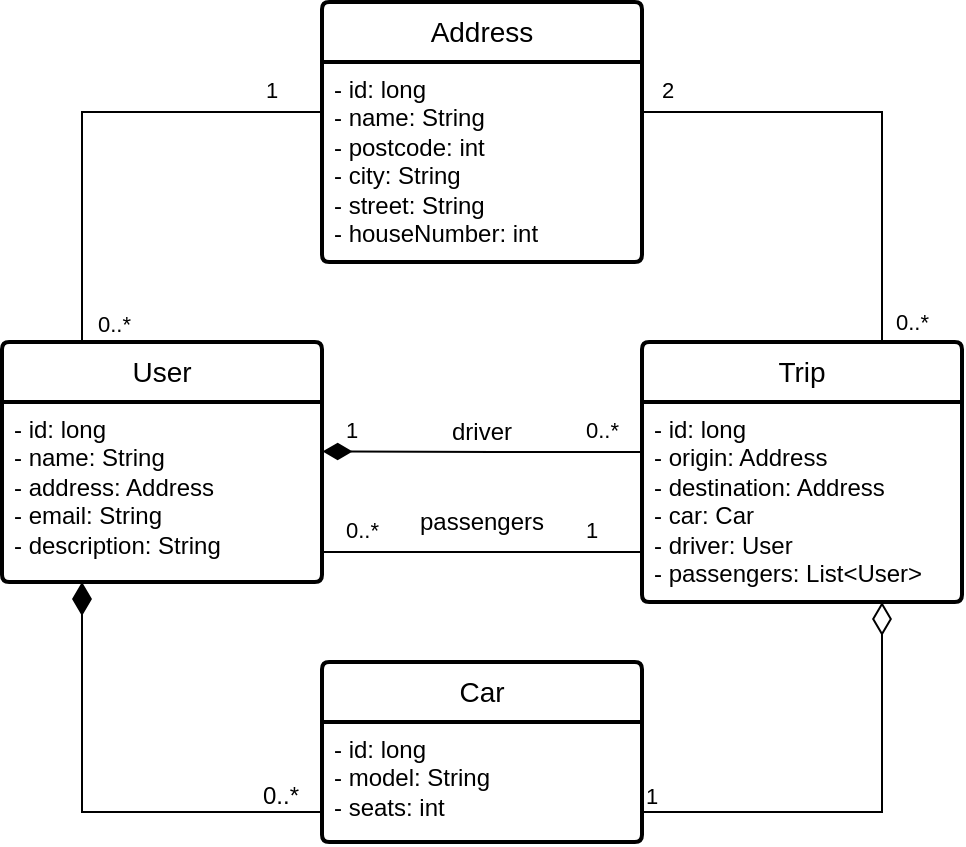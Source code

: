 <mxfile version="22.1.0" type="device">
  <diagram name="Seite-1" id="Zm13n7RTOfceaTzSDPpB">
    <mxGraphModel dx="2074" dy="1098" grid="1" gridSize="10" guides="1" tooltips="1" connect="1" arrows="1" fold="1" page="1" pageScale="1" pageWidth="1169" pageHeight="827" math="0" shadow="0">
      <root>
        <mxCell id="0" />
        <mxCell id="1" parent="0" />
        <mxCell id="UeFVtS0mcUU2G86_YDcn-19" style="edgeStyle=orthogonalEdgeStyle;rounded=0;orthogonalLoop=1;jettySize=auto;html=1;exitX=0.25;exitY=0;exitDx=0;exitDy=0;entryX=0;entryY=0.25;entryDx=0;entryDy=0;endArrow=none;endFill=0;" parent="1" source="UeFVtS0mcUU2G86_YDcn-6" target="UeFVtS0mcUU2G86_YDcn-11" edge="1">
          <mxGeometry relative="1" as="geometry" />
        </mxCell>
        <mxCell id="UeFVtS0mcUU2G86_YDcn-6" value="User" style="swimlane;childLayout=stackLayout;horizontal=1;startSize=30;horizontalStack=0;rounded=1;fontSize=14;fontStyle=0;strokeWidth=2;resizeParent=0;resizeLast=1;shadow=0;dashed=0;align=center;arcSize=4;whiteSpace=wrap;html=1;" parent="1" vertex="1">
          <mxGeometry x="80" y="200" width="160" height="120" as="geometry" />
        </mxCell>
        <mxCell id="UeFVtS0mcUU2G86_YDcn-7" value="- id: long&lt;br&gt;- name: String&lt;br&gt;- address: Address&lt;br&gt;- email: String&lt;br&gt;- description: String" style="align=left;strokeColor=none;fillColor=none;spacingLeft=4;fontSize=12;verticalAlign=top;resizable=0;rotatable=0;part=1;html=1;" parent="UeFVtS0mcUU2G86_YDcn-6" vertex="1">
          <mxGeometry y="30" width="160" height="90" as="geometry" />
        </mxCell>
        <mxCell id="UeFVtS0mcUU2G86_YDcn-20" style="edgeStyle=orthogonalEdgeStyle;rounded=0;orthogonalLoop=1;jettySize=auto;html=1;exitX=0.75;exitY=0;exitDx=0;exitDy=0;entryX=1;entryY=0.25;entryDx=0;entryDy=0;endArrow=none;endFill=0;" parent="1" source="UeFVtS0mcUU2G86_YDcn-8" target="UeFVtS0mcUU2G86_YDcn-11" edge="1">
          <mxGeometry relative="1" as="geometry" />
        </mxCell>
        <mxCell id="UeFVtS0mcUU2G86_YDcn-8" value="Trip" style="swimlane;childLayout=stackLayout;horizontal=1;startSize=30;horizontalStack=0;rounded=1;fontSize=14;fontStyle=0;strokeWidth=2;resizeParent=0;resizeLast=1;shadow=0;dashed=0;align=center;arcSize=4;whiteSpace=wrap;html=1;" parent="1" vertex="1">
          <mxGeometry x="400" y="200" width="160" height="130" as="geometry" />
        </mxCell>
        <mxCell id="UeFVtS0mcUU2G86_YDcn-9" value="- id: long&lt;br&gt;- origin: Address&lt;br&gt;- destination: Address&lt;br&gt;- car: Car&lt;br&gt;- driver: User&lt;br&gt;- passengers: List&amp;lt;User&amp;gt;" style="align=left;strokeColor=none;fillColor=none;spacingLeft=4;fontSize=12;verticalAlign=top;resizable=0;rotatable=0;part=1;html=1;" parent="UeFVtS0mcUU2G86_YDcn-8" vertex="1">
          <mxGeometry y="30" width="160" height="100" as="geometry" />
        </mxCell>
        <mxCell id="UeFVtS0mcUU2G86_YDcn-10" value="Address" style="swimlane;childLayout=stackLayout;horizontal=1;startSize=30;horizontalStack=0;rounded=1;fontSize=14;fontStyle=0;strokeWidth=2;resizeParent=0;resizeLast=1;shadow=0;dashed=0;align=center;arcSize=4;whiteSpace=wrap;html=1;" parent="1" vertex="1">
          <mxGeometry x="240" y="30" width="160" height="130" as="geometry" />
        </mxCell>
        <mxCell id="UeFVtS0mcUU2G86_YDcn-11" value="- id: long&lt;br&gt;- name: String&lt;br&gt;- postcode: int&lt;br&gt;- city: String&lt;br&gt;- street: String&lt;br&gt;- houseNumber: int" style="align=left;strokeColor=none;fillColor=none;spacingLeft=4;fontSize=12;verticalAlign=top;resizable=0;rotatable=0;part=1;html=1;" parent="UeFVtS0mcUU2G86_YDcn-10" vertex="1">
          <mxGeometry y="30" width="160" height="100" as="geometry" />
        </mxCell>
        <mxCell id="UeFVtS0mcUU2G86_YDcn-12" value="Car" style="swimlane;childLayout=stackLayout;horizontal=1;startSize=30;horizontalStack=0;rounded=1;fontSize=14;fontStyle=0;strokeWidth=2;resizeParent=0;resizeLast=1;shadow=0;dashed=0;align=center;arcSize=4;whiteSpace=wrap;html=1;" parent="1" vertex="1">
          <mxGeometry x="240" y="360" width="160" height="90" as="geometry" />
        </mxCell>
        <mxCell id="UeFVtS0mcUU2G86_YDcn-13" value="- id: long&lt;br&gt;- model: String&lt;br&gt;- seats: int" style="align=left;strokeColor=none;fillColor=none;spacingLeft=4;fontSize=12;verticalAlign=top;resizable=0;rotatable=0;part=1;html=1;" parent="UeFVtS0mcUU2G86_YDcn-12" vertex="1">
          <mxGeometry y="30" width="160" height="60" as="geometry" />
        </mxCell>
        <mxCell id="UeFVtS0mcUU2G86_YDcn-14" value="" style="endArrow=none;html=1;endSize=12;startArrow=diamondThin;startSize=14;startFill=1;edgeStyle=orthogonalEdgeStyle;align=left;verticalAlign=bottom;rounded=0;entryX=0;entryY=0.75;entryDx=0;entryDy=0;exitX=0.25;exitY=1;exitDx=0;exitDy=0;endFill=0;" parent="1" source="UeFVtS0mcUU2G86_YDcn-7" target="UeFVtS0mcUU2G86_YDcn-13" edge="1">
          <mxGeometry x="-0.66" y="-10" relative="1" as="geometry">
            <mxPoint x="30" y="430" as="sourcePoint" />
            <mxPoint x="190" y="430" as="targetPoint" />
            <mxPoint as="offset" />
          </mxGeometry>
        </mxCell>
        <mxCell id="UeFVtS0mcUU2G86_YDcn-15" value="" style="endArrow=none;html=1;endSize=12;startArrow=diamondThin;startSize=14;startFill=0;edgeStyle=orthogonalEdgeStyle;align=left;verticalAlign=bottom;rounded=0;exitX=0.75;exitY=1;exitDx=0;exitDy=0;entryX=1;entryY=0.75;entryDx=0;entryDy=0;endFill=0;" parent="1" source="UeFVtS0mcUU2G86_YDcn-9" target="UeFVtS0mcUU2G86_YDcn-13" edge="1">
          <mxGeometry x="-0.807" y="10" relative="1" as="geometry">
            <mxPoint x="360" y="400" as="sourcePoint" />
            <mxPoint x="520" y="400" as="targetPoint" />
            <mxPoint as="offset" />
          </mxGeometry>
        </mxCell>
        <mxCell id="UeFVtS0mcUU2G86_YDcn-26" value="0..*" style="text;html=1;strokeColor=none;fillColor=none;align=center;verticalAlign=middle;whiteSpace=wrap;rounded=0;" parent="1" vertex="1">
          <mxGeometry x="200" y="420" width="39" height="13" as="geometry" />
        </mxCell>
        <mxCell id="UeFVtS0mcUU2G86_YDcn-27" value="&lt;span style=&quot;color: rgb(0, 0, 0); font-family: Helvetica; font-size: 11px; font-style: normal; font-variant-ligatures: normal; font-variant-caps: normal; font-weight: 400; letter-spacing: normal; orphans: 2; text-align: left; text-indent: 0px; text-transform: none; widows: 2; word-spacing: 0px; -webkit-text-stroke-width: 0px; background-color: rgb(255, 255, 255); text-decoration-thickness: initial; text-decoration-style: initial; text-decoration-color: initial; float: none; display: inline !important;&quot;&gt;1&lt;/span&gt;" style="text;whiteSpace=wrap;html=1;" parent="1" vertex="1">
          <mxGeometry x="400" y="413" width="10" height="20" as="geometry" />
        </mxCell>
        <mxCell id="UeFVtS0mcUU2G86_YDcn-28" style="edgeStyle=orthogonalEdgeStyle;rounded=0;orthogonalLoop=1;jettySize=auto;html=1;exitX=0;exitY=0.75;exitDx=0;exitDy=0;endSize=12;startSize=14;endArrow=none;endFill=0;startArrow=none;startFill=0;" parent="1" source="UeFVtS0mcUU2G86_YDcn-9" edge="1">
          <mxGeometry relative="1" as="geometry">
            <mxPoint x="240" y="305" as="targetPoint" />
          </mxGeometry>
        </mxCell>
        <mxCell id="UeFVtS0mcUU2G86_YDcn-29" style="edgeStyle=orthogonalEdgeStyle;rounded=0;orthogonalLoop=1;jettySize=auto;html=1;exitX=0;exitY=0.25;exitDx=0;exitDy=0;endArrow=diamondThin;endFill=1;startSize=14;endSize=12;" parent="1" source="UeFVtS0mcUU2G86_YDcn-9" edge="1">
          <mxGeometry relative="1" as="geometry">
            <mxPoint x="240.345" y="254.724" as="targetPoint" />
          </mxGeometry>
        </mxCell>
        <mxCell id="UeFVtS0mcUU2G86_YDcn-30" value="&lt;span style=&quot;color: rgb(0, 0, 0); font-family: Helvetica; font-size: 11px; font-style: normal; font-variant-ligatures: normal; font-variant-caps: normal; font-weight: 400; letter-spacing: normal; orphans: 2; text-align: left; text-indent: 0px; text-transform: none; widows: 2; word-spacing: 0px; -webkit-text-stroke-width: 0px; background-color: rgb(255, 255, 255); text-decoration-thickness: initial; text-decoration-style: initial; text-decoration-color: initial; float: none; display: inline !important;&quot;&gt;1&lt;/span&gt;" style="text;whiteSpace=wrap;html=1;" parent="1" vertex="1">
          <mxGeometry x="250" y="230" width="10" height="20" as="geometry" />
        </mxCell>
        <mxCell id="UeFVtS0mcUU2G86_YDcn-31" value="&lt;span style=&quot;color: rgb(0, 0, 0); font-family: Helvetica; font-size: 11px; font-style: normal; font-variant-ligatures: normal; font-variant-caps: normal; font-weight: 400; letter-spacing: normal; orphans: 2; text-align: left; text-indent: 0px; text-transform: none; widows: 2; word-spacing: 0px; -webkit-text-stroke-width: 0px; background-color: rgb(255, 255, 255); text-decoration-thickness: initial; text-decoration-style: initial; text-decoration-color: initial; float: none; display: inline !important;&quot;&gt;0..*&lt;br&gt;&lt;/span&gt;" style="text;whiteSpace=wrap;html=1;" parent="1" vertex="1">
          <mxGeometry x="370" y="230" width="30" height="20" as="geometry" />
        </mxCell>
        <mxCell id="UeFVtS0mcUU2G86_YDcn-32" value="driver" style="text;html=1;strokeColor=none;fillColor=none;align=center;verticalAlign=middle;whiteSpace=wrap;rounded=0;" parent="1" vertex="1">
          <mxGeometry x="290" y="230" width="60" height="30" as="geometry" />
        </mxCell>
        <mxCell id="UeFVtS0mcUU2G86_YDcn-33" value="&lt;span style=&quot;color: rgb(0, 0, 0); font-family: Helvetica; font-size: 11px; font-style: normal; font-variant-ligatures: normal; font-variant-caps: normal; font-weight: 400; letter-spacing: normal; orphans: 2; text-align: left; text-indent: 0px; text-transform: none; widows: 2; word-spacing: 0px; -webkit-text-stroke-width: 0px; background-color: rgb(255, 255, 255); text-decoration-thickness: initial; text-decoration-style: initial; text-decoration-color: initial; float: none; display: inline !important;&quot;&gt;1&lt;br&gt;&lt;/span&gt;" style="text;whiteSpace=wrap;html=1;" parent="1" vertex="1">
          <mxGeometry x="370" y="280" width="30" height="20" as="geometry" />
        </mxCell>
        <mxCell id="UeFVtS0mcUU2G86_YDcn-34" value="&lt;span style=&quot;color: rgb(0, 0, 0); font-family: Helvetica; font-size: 11px; font-style: normal; font-variant-ligatures: normal; font-variant-caps: normal; font-weight: 400; letter-spacing: normal; orphans: 2; text-align: left; text-indent: 0px; text-transform: none; widows: 2; word-spacing: 0px; -webkit-text-stroke-width: 0px; background-color: rgb(255, 255, 255); text-decoration-thickness: initial; text-decoration-style: initial; text-decoration-color: initial; float: none; display: inline !important;&quot;&gt;0..*&lt;/span&gt;" style="text;whiteSpace=wrap;html=1;" parent="1" vertex="1">
          <mxGeometry x="250" y="280" width="10" height="20" as="geometry" />
        </mxCell>
        <mxCell id="UeFVtS0mcUU2G86_YDcn-35" value="passengers" style="text;html=1;strokeColor=none;fillColor=none;align=center;verticalAlign=middle;whiteSpace=wrap;rounded=0;" parent="1" vertex="1">
          <mxGeometry x="290" y="275" width="60" height="30" as="geometry" />
        </mxCell>
        <mxCell id="UeFVtS0mcUU2G86_YDcn-37" value="&lt;span style=&quot;color: rgb(0, 0, 0); font-family: Helvetica; font-size: 11px; font-style: normal; font-variant-ligatures: normal; font-variant-caps: normal; font-weight: 400; letter-spacing: normal; orphans: 2; text-align: left; text-indent: 0px; text-transform: none; widows: 2; word-spacing: 0px; -webkit-text-stroke-width: 0px; background-color: rgb(255, 255, 255); text-decoration-thickness: initial; text-decoration-style: initial; text-decoration-color: initial; float: none; display: inline !important;&quot;&gt;0..*&lt;br&gt;&lt;/span&gt;" style="text;whiteSpace=wrap;html=1;" parent="1" vertex="1">
          <mxGeometry x="126" y="177" width="30" height="20" as="geometry" />
        </mxCell>
        <mxCell id="UeFVtS0mcUU2G86_YDcn-38" value="&lt;span style=&quot;color: rgb(0, 0, 0); font-family: Helvetica; font-size: 11px; font-style: normal; font-variant-ligatures: normal; font-variant-caps: normal; font-weight: 400; letter-spacing: normal; orphans: 2; text-align: left; text-indent: 0px; text-transform: none; widows: 2; word-spacing: 0px; -webkit-text-stroke-width: 0px; background-color: rgb(255, 255, 255); text-decoration-thickness: initial; text-decoration-style: initial; text-decoration-color: initial; float: none; display: inline !important;&quot;&gt;1&lt;br&gt;&lt;/span&gt;" style="text;whiteSpace=wrap;html=1;" parent="1" vertex="1">
          <mxGeometry x="209.5" y="60" width="20" height="20" as="geometry" />
        </mxCell>
        <mxCell id="UeFVtS0mcUU2G86_YDcn-39" value="&lt;span style=&quot;color: rgb(0, 0, 0); font-family: Helvetica; font-size: 11px; font-style: normal; font-variant-ligatures: normal; font-variant-caps: normal; font-weight: 400; letter-spacing: normal; orphans: 2; text-align: left; text-indent: 0px; text-transform: none; widows: 2; word-spacing: 0px; -webkit-text-stroke-width: 0px; background-color: rgb(255, 255, 255); text-decoration-thickness: initial; text-decoration-style: initial; text-decoration-color: initial; float: none; display: inline !important;&quot;&gt;2&lt;br&gt;&lt;/span&gt;" style="text;whiteSpace=wrap;html=1;" parent="1" vertex="1">
          <mxGeometry x="408" y="60" width="20" height="20" as="geometry" />
        </mxCell>
        <mxCell id="UeFVtS0mcUU2G86_YDcn-40" value="&lt;span style=&quot;color: rgb(0, 0, 0); font-family: Helvetica; font-size: 11px; font-style: normal; font-variant-ligatures: normal; font-variant-caps: normal; font-weight: 400; letter-spacing: normal; orphans: 2; text-align: left; text-indent: 0px; text-transform: none; widows: 2; word-spacing: 0px; -webkit-text-stroke-width: 0px; background-color: rgb(255, 255, 255); text-decoration-thickness: initial; text-decoration-style: initial; text-decoration-color: initial; float: none; display: inline !important;&quot;&gt;0..*&lt;br&gt;&lt;/span&gt;" style="text;whiteSpace=wrap;html=1;" parent="1" vertex="1">
          <mxGeometry x="525" y="176" width="20" height="20" as="geometry" />
        </mxCell>
      </root>
    </mxGraphModel>
  </diagram>
</mxfile>
